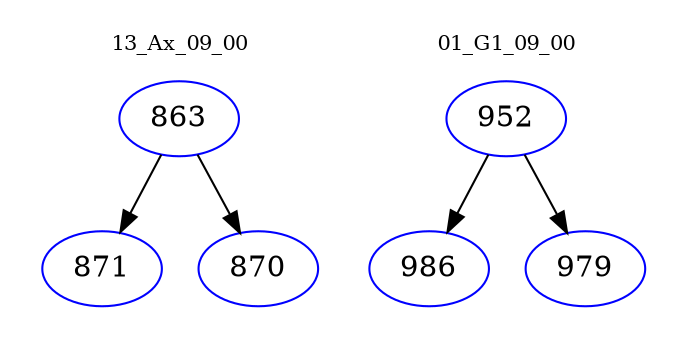digraph{
subgraph cluster_0 {
color = white
label = "13_Ax_09_00";
fontsize=10;
T0_863 [label="863", color="blue"]
T0_863 -> T0_871 [color="black"]
T0_871 [label="871", color="blue"]
T0_863 -> T0_870 [color="black"]
T0_870 [label="870", color="blue"]
}
subgraph cluster_1 {
color = white
label = "01_G1_09_00";
fontsize=10;
T1_952 [label="952", color="blue"]
T1_952 -> T1_986 [color="black"]
T1_986 [label="986", color="blue"]
T1_952 -> T1_979 [color="black"]
T1_979 [label="979", color="blue"]
}
}
